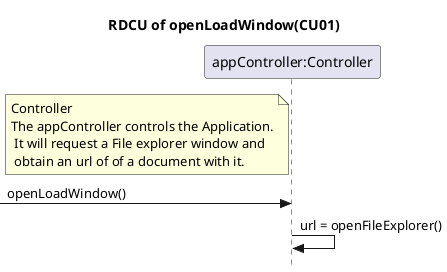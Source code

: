 @startuml
skinparam style strictuml
skinparam defaultfontname Verdana
title RDCU of openLoadWindow(CU01)

participant "appController:Controller" as ac


note left of ac: Controller\nThe appController controls the Application.\n It will request a File explorer window and\n obtain an url of of a document with it.
->ac : openLoadWindow()

ac->ac : url = openFileExplorer()



@enduml

@startuml
skinparam style strictuml
skinparam defaultfontname Verdana
title RDCU of loadItemList(CU01)

participant "appController:Controller" as ac
participant ":ListExtractor" as le

note left of ac: Controller
->ac : url = openFileExplorer()

note left of le: Expert
ac->le : listeExtractor.loadListItemList(url)

participant ":ItemList" as il
note left of il: Creator
le->il ** : itemList = ItemList.create(list:NodeList)

participant ":Item" as i
loop For each item of the list
note left of i: Creator
il->i ** : item = Item.create(name: string, occurences:int)
note left of i: Low Coupling
il->i : itemList.addItem(item)
end loop

participant ":ButtonList" as bl
note left of bl: Creator
le->bl ** : buttonList = ButtonList.create(itemList: ItemList)

participant ":ItemButton" as ib
loop For each item of itemLlist
note left of ib: Creator
bl->ib ** : button = ItemButton.create(item: Item)
note left of ib: Low Coupling
bl->ib : buttonList.addButton(button)
end loop


@enduml